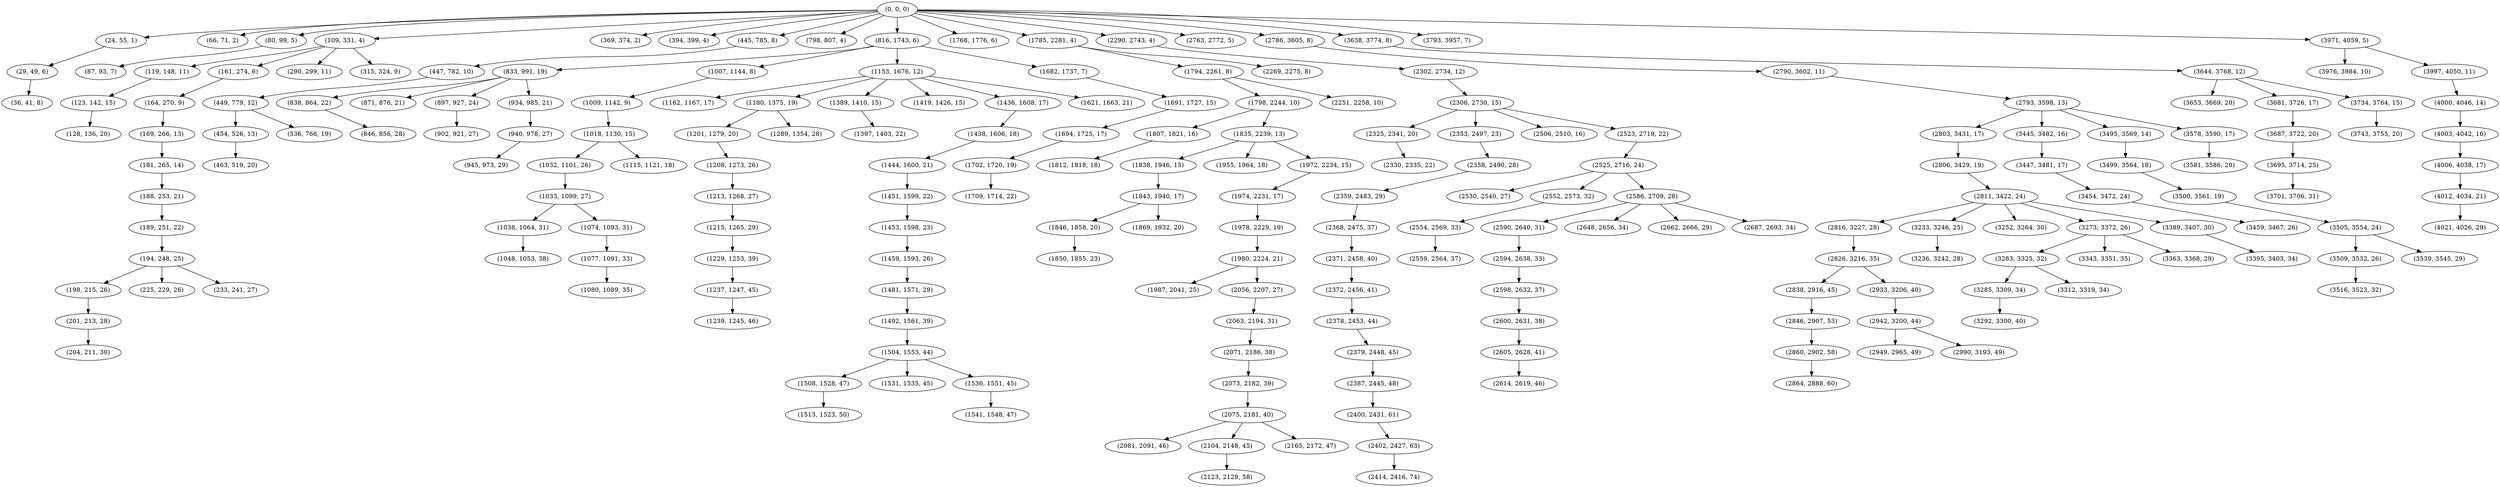 digraph tree {
    "(0, 0, 0)";
    "(24, 55, 1)";
    "(29, 49, 6)";
    "(36, 41, 8)";
    "(66, 71, 2)";
    "(80, 99, 5)";
    "(87, 93, 7)";
    "(109, 331, 4)";
    "(119, 148, 11)";
    "(123, 142, 15)";
    "(128, 136, 20)";
    "(161, 274, 6)";
    "(164, 270, 9)";
    "(169, 266, 13)";
    "(181, 265, 14)";
    "(188, 253, 21)";
    "(189, 251, 22)";
    "(194, 248, 25)";
    "(198, 215, 26)";
    "(201, 213, 28)";
    "(204, 211, 30)";
    "(225, 229, 26)";
    "(233, 241, 27)";
    "(290, 299, 11)";
    "(315, 324, 9)";
    "(369, 374, 2)";
    "(394, 399, 4)";
    "(445, 785, 8)";
    "(447, 782, 10)";
    "(449, 779, 12)";
    "(454, 526, 13)";
    "(463, 519, 20)";
    "(536, 766, 19)";
    "(798, 807, 4)";
    "(816, 1743, 6)";
    "(833, 991, 19)";
    "(838, 864, 22)";
    "(846, 856, 28)";
    "(871, 876, 21)";
    "(897, 927, 24)";
    "(902, 921, 27)";
    "(934, 985, 21)";
    "(940, 978, 27)";
    "(945, 973, 29)";
    "(1007, 1144, 8)";
    "(1009, 1142, 9)";
    "(1018, 1130, 15)";
    "(1032, 1101, 26)";
    "(1033, 1099, 27)";
    "(1038, 1064, 31)";
    "(1048, 1053, 38)";
    "(1074, 1093, 31)";
    "(1077, 1091, 33)";
    "(1080, 1089, 35)";
    "(1115, 1121, 18)";
    "(1153, 1676, 12)";
    "(1162, 1167, 17)";
    "(1180, 1375, 19)";
    "(1201, 1279, 20)";
    "(1208, 1273, 26)";
    "(1213, 1268, 27)";
    "(1215, 1265, 29)";
    "(1229, 1253, 39)";
    "(1237, 1247, 45)";
    "(1239, 1245, 46)";
    "(1289, 1354, 28)";
    "(1389, 1410, 15)";
    "(1397, 1403, 22)";
    "(1419, 1426, 15)";
    "(1436, 1608, 17)";
    "(1438, 1606, 18)";
    "(1444, 1600, 21)";
    "(1451, 1599, 22)";
    "(1453, 1598, 23)";
    "(1459, 1593, 26)";
    "(1481, 1571, 29)";
    "(1492, 1561, 39)";
    "(1504, 1553, 44)";
    "(1508, 1528, 47)";
    "(1513, 1523, 50)";
    "(1531, 1535, 45)";
    "(1536, 1551, 45)";
    "(1541, 1548, 47)";
    "(1621, 1663, 21)";
    "(1682, 1737, 7)";
    "(1691, 1727, 15)";
    "(1694, 1725, 17)";
    "(1702, 1720, 19)";
    "(1709, 1714, 22)";
    "(1768, 1776, 6)";
    "(1785, 2281, 4)";
    "(1794, 2261, 8)";
    "(1798, 2244, 10)";
    "(1807, 1821, 16)";
    "(1812, 1818, 18)";
    "(1835, 2239, 13)";
    "(1838, 1946, 15)";
    "(1843, 1940, 17)";
    "(1846, 1858, 20)";
    "(1850, 1855, 23)";
    "(1869, 1932, 20)";
    "(1955, 1964, 18)";
    "(1972, 2234, 15)";
    "(1974, 2231, 17)";
    "(1978, 2229, 19)";
    "(1980, 2224, 21)";
    "(1987, 2041, 25)";
    "(2056, 2207, 27)";
    "(2063, 2194, 31)";
    "(2071, 2186, 38)";
    "(2073, 2182, 39)";
    "(2075, 2181, 40)";
    "(2081, 2091, 46)";
    "(2104, 2148, 45)";
    "(2123, 2129, 58)";
    "(2165, 2172, 47)";
    "(2251, 2258, 10)";
    "(2269, 2275, 8)";
    "(2290, 2743, 4)";
    "(2302, 2734, 12)";
    "(2306, 2730, 15)";
    "(2325, 2341, 20)";
    "(2330, 2335, 22)";
    "(2353, 2497, 23)";
    "(2358, 2490, 28)";
    "(2359, 2483, 29)";
    "(2368, 2475, 37)";
    "(2371, 2458, 40)";
    "(2372, 2456, 41)";
    "(2378, 2453, 44)";
    "(2379, 2448, 45)";
    "(2387, 2445, 48)";
    "(2400, 2431, 61)";
    "(2402, 2427, 63)";
    "(2414, 2416, 74)";
    "(2506, 2510, 16)";
    "(2523, 2719, 22)";
    "(2525, 2716, 24)";
    "(2530, 2540, 27)";
    "(2552, 2573, 32)";
    "(2554, 2569, 33)";
    "(2559, 2564, 37)";
    "(2586, 2709, 28)";
    "(2590, 2640, 31)";
    "(2594, 2638, 33)";
    "(2598, 2632, 37)";
    "(2600, 2631, 38)";
    "(2605, 2628, 41)";
    "(2614, 2619, 46)";
    "(2648, 2656, 34)";
    "(2662, 2666, 29)";
    "(2687, 2693, 34)";
    "(2763, 2772, 5)";
    "(2786, 3605, 8)";
    "(2790, 3602, 11)";
    "(2793, 3598, 13)";
    "(2803, 3431, 17)";
    "(2806, 3429, 19)";
    "(2811, 3422, 24)";
    "(2816, 3227, 28)";
    "(2826, 3216, 35)";
    "(2838, 2916, 45)";
    "(2846, 2907, 53)";
    "(2860, 2902, 58)";
    "(2864, 2888, 60)";
    "(2933, 3206, 40)";
    "(2942, 3200, 44)";
    "(2949, 2965, 49)";
    "(2990, 3193, 49)";
    "(3233, 3246, 25)";
    "(3236, 3242, 28)";
    "(3252, 3264, 30)";
    "(3273, 3372, 26)";
    "(3283, 3325, 32)";
    "(3285, 3309, 34)";
    "(3292, 3300, 40)";
    "(3312, 3319, 34)";
    "(3343, 3351, 35)";
    "(3363, 3368, 29)";
    "(3389, 3407, 30)";
    "(3395, 3403, 34)";
    "(3445, 3482, 16)";
    "(3447, 3481, 17)";
    "(3454, 3472, 24)";
    "(3459, 3467, 26)";
    "(3495, 3569, 14)";
    "(3499, 3564, 18)";
    "(3500, 3561, 19)";
    "(3505, 3554, 24)";
    "(3509, 3532, 26)";
    "(3516, 3523, 32)";
    "(3539, 3545, 29)";
    "(3578, 3590, 17)";
    "(3581, 3586, 20)";
    "(3638, 3774, 8)";
    "(3644, 3768, 12)";
    "(3653, 3669, 20)";
    "(3681, 3726, 17)";
    "(3687, 3722, 20)";
    "(3695, 3714, 25)";
    "(3701, 3706, 31)";
    "(3734, 3764, 15)";
    "(3743, 3755, 20)";
    "(3793, 3957, 7)";
    "(3971, 4059, 5)";
    "(3976, 3984, 10)";
    "(3997, 4050, 11)";
    "(4000, 4046, 14)";
    "(4003, 4042, 16)";
    "(4006, 4038, 17)";
    "(4012, 4034, 21)";
    "(4021, 4026, 29)";
    "(0, 0, 0)" -> "(24, 55, 1)";
    "(0, 0, 0)" -> "(66, 71, 2)";
    "(0, 0, 0)" -> "(80, 99, 5)";
    "(0, 0, 0)" -> "(109, 331, 4)";
    "(0, 0, 0)" -> "(369, 374, 2)";
    "(0, 0, 0)" -> "(394, 399, 4)";
    "(0, 0, 0)" -> "(445, 785, 8)";
    "(0, 0, 0)" -> "(798, 807, 4)";
    "(0, 0, 0)" -> "(816, 1743, 6)";
    "(0, 0, 0)" -> "(1768, 1776, 6)";
    "(0, 0, 0)" -> "(1785, 2281, 4)";
    "(0, 0, 0)" -> "(2290, 2743, 4)";
    "(0, 0, 0)" -> "(2763, 2772, 5)";
    "(0, 0, 0)" -> "(2786, 3605, 8)";
    "(0, 0, 0)" -> "(3638, 3774, 8)";
    "(0, 0, 0)" -> "(3793, 3957, 7)";
    "(0, 0, 0)" -> "(3971, 4059, 5)";
    "(24, 55, 1)" -> "(29, 49, 6)";
    "(29, 49, 6)" -> "(36, 41, 8)";
    "(80, 99, 5)" -> "(87, 93, 7)";
    "(109, 331, 4)" -> "(119, 148, 11)";
    "(109, 331, 4)" -> "(161, 274, 6)";
    "(109, 331, 4)" -> "(290, 299, 11)";
    "(109, 331, 4)" -> "(315, 324, 9)";
    "(119, 148, 11)" -> "(123, 142, 15)";
    "(123, 142, 15)" -> "(128, 136, 20)";
    "(161, 274, 6)" -> "(164, 270, 9)";
    "(164, 270, 9)" -> "(169, 266, 13)";
    "(169, 266, 13)" -> "(181, 265, 14)";
    "(181, 265, 14)" -> "(188, 253, 21)";
    "(188, 253, 21)" -> "(189, 251, 22)";
    "(189, 251, 22)" -> "(194, 248, 25)";
    "(194, 248, 25)" -> "(198, 215, 26)";
    "(194, 248, 25)" -> "(225, 229, 26)";
    "(194, 248, 25)" -> "(233, 241, 27)";
    "(198, 215, 26)" -> "(201, 213, 28)";
    "(201, 213, 28)" -> "(204, 211, 30)";
    "(445, 785, 8)" -> "(447, 782, 10)";
    "(447, 782, 10)" -> "(449, 779, 12)";
    "(449, 779, 12)" -> "(454, 526, 13)";
    "(449, 779, 12)" -> "(536, 766, 19)";
    "(454, 526, 13)" -> "(463, 519, 20)";
    "(816, 1743, 6)" -> "(833, 991, 19)";
    "(816, 1743, 6)" -> "(1007, 1144, 8)";
    "(816, 1743, 6)" -> "(1153, 1676, 12)";
    "(816, 1743, 6)" -> "(1682, 1737, 7)";
    "(833, 991, 19)" -> "(838, 864, 22)";
    "(833, 991, 19)" -> "(871, 876, 21)";
    "(833, 991, 19)" -> "(897, 927, 24)";
    "(833, 991, 19)" -> "(934, 985, 21)";
    "(838, 864, 22)" -> "(846, 856, 28)";
    "(897, 927, 24)" -> "(902, 921, 27)";
    "(934, 985, 21)" -> "(940, 978, 27)";
    "(940, 978, 27)" -> "(945, 973, 29)";
    "(1007, 1144, 8)" -> "(1009, 1142, 9)";
    "(1009, 1142, 9)" -> "(1018, 1130, 15)";
    "(1018, 1130, 15)" -> "(1032, 1101, 26)";
    "(1018, 1130, 15)" -> "(1115, 1121, 18)";
    "(1032, 1101, 26)" -> "(1033, 1099, 27)";
    "(1033, 1099, 27)" -> "(1038, 1064, 31)";
    "(1033, 1099, 27)" -> "(1074, 1093, 31)";
    "(1038, 1064, 31)" -> "(1048, 1053, 38)";
    "(1074, 1093, 31)" -> "(1077, 1091, 33)";
    "(1077, 1091, 33)" -> "(1080, 1089, 35)";
    "(1153, 1676, 12)" -> "(1162, 1167, 17)";
    "(1153, 1676, 12)" -> "(1180, 1375, 19)";
    "(1153, 1676, 12)" -> "(1389, 1410, 15)";
    "(1153, 1676, 12)" -> "(1419, 1426, 15)";
    "(1153, 1676, 12)" -> "(1436, 1608, 17)";
    "(1153, 1676, 12)" -> "(1621, 1663, 21)";
    "(1180, 1375, 19)" -> "(1201, 1279, 20)";
    "(1180, 1375, 19)" -> "(1289, 1354, 28)";
    "(1201, 1279, 20)" -> "(1208, 1273, 26)";
    "(1208, 1273, 26)" -> "(1213, 1268, 27)";
    "(1213, 1268, 27)" -> "(1215, 1265, 29)";
    "(1215, 1265, 29)" -> "(1229, 1253, 39)";
    "(1229, 1253, 39)" -> "(1237, 1247, 45)";
    "(1237, 1247, 45)" -> "(1239, 1245, 46)";
    "(1389, 1410, 15)" -> "(1397, 1403, 22)";
    "(1436, 1608, 17)" -> "(1438, 1606, 18)";
    "(1438, 1606, 18)" -> "(1444, 1600, 21)";
    "(1444, 1600, 21)" -> "(1451, 1599, 22)";
    "(1451, 1599, 22)" -> "(1453, 1598, 23)";
    "(1453, 1598, 23)" -> "(1459, 1593, 26)";
    "(1459, 1593, 26)" -> "(1481, 1571, 29)";
    "(1481, 1571, 29)" -> "(1492, 1561, 39)";
    "(1492, 1561, 39)" -> "(1504, 1553, 44)";
    "(1504, 1553, 44)" -> "(1508, 1528, 47)";
    "(1504, 1553, 44)" -> "(1531, 1535, 45)";
    "(1504, 1553, 44)" -> "(1536, 1551, 45)";
    "(1508, 1528, 47)" -> "(1513, 1523, 50)";
    "(1536, 1551, 45)" -> "(1541, 1548, 47)";
    "(1682, 1737, 7)" -> "(1691, 1727, 15)";
    "(1691, 1727, 15)" -> "(1694, 1725, 17)";
    "(1694, 1725, 17)" -> "(1702, 1720, 19)";
    "(1702, 1720, 19)" -> "(1709, 1714, 22)";
    "(1785, 2281, 4)" -> "(1794, 2261, 8)";
    "(1785, 2281, 4)" -> "(2269, 2275, 8)";
    "(1794, 2261, 8)" -> "(1798, 2244, 10)";
    "(1794, 2261, 8)" -> "(2251, 2258, 10)";
    "(1798, 2244, 10)" -> "(1807, 1821, 16)";
    "(1798, 2244, 10)" -> "(1835, 2239, 13)";
    "(1807, 1821, 16)" -> "(1812, 1818, 18)";
    "(1835, 2239, 13)" -> "(1838, 1946, 15)";
    "(1835, 2239, 13)" -> "(1955, 1964, 18)";
    "(1835, 2239, 13)" -> "(1972, 2234, 15)";
    "(1838, 1946, 15)" -> "(1843, 1940, 17)";
    "(1843, 1940, 17)" -> "(1846, 1858, 20)";
    "(1843, 1940, 17)" -> "(1869, 1932, 20)";
    "(1846, 1858, 20)" -> "(1850, 1855, 23)";
    "(1972, 2234, 15)" -> "(1974, 2231, 17)";
    "(1974, 2231, 17)" -> "(1978, 2229, 19)";
    "(1978, 2229, 19)" -> "(1980, 2224, 21)";
    "(1980, 2224, 21)" -> "(1987, 2041, 25)";
    "(1980, 2224, 21)" -> "(2056, 2207, 27)";
    "(2056, 2207, 27)" -> "(2063, 2194, 31)";
    "(2063, 2194, 31)" -> "(2071, 2186, 38)";
    "(2071, 2186, 38)" -> "(2073, 2182, 39)";
    "(2073, 2182, 39)" -> "(2075, 2181, 40)";
    "(2075, 2181, 40)" -> "(2081, 2091, 46)";
    "(2075, 2181, 40)" -> "(2104, 2148, 45)";
    "(2075, 2181, 40)" -> "(2165, 2172, 47)";
    "(2104, 2148, 45)" -> "(2123, 2129, 58)";
    "(2290, 2743, 4)" -> "(2302, 2734, 12)";
    "(2302, 2734, 12)" -> "(2306, 2730, 15)";
    "(2306, 2730, 15)" -> "(2325, 2341, 20)";
    "(2306, 2730, 15)" -> "(2353, 2497, 23)";
    "(2306, 2730, 15)" -> "(2506, 2510, 16)";
    "(2306, 2730, 15)" -> "(2523, 2719, 22)";
    "(2325, 2341, 20)" -> "(2330, 2335, 22)";
    "(2353, 2497, 23)" -> "(2358, 2490, 28)";
    "(2358, 2490, 28)" -> "(2359, 2483, 29)";
    "(2359, 2483, 29)" -> "(2368, 2475, 37)";
    "(2368, 2475, 37)" -> "(2371, 2458, 40)";
    "(2371, 2458, 40)" -> "(2372, 2456, 41)";
    "(2372, 2456, 41)" -> "(2378, 2453, 44)";
    "(2378, 2453, 44)" -> "(2379, 2448, 45)";
    "(2379, 2448, 45)" -> "(2387, 2445, 48)";
    "(2387, 2445, 48)" -> "(2400, 2431, 61)";
    "(2400, 2431, 61)" -> "(2402, 2427, 63)";
    "(2402, 2427, 63)" -> "(2414, 2416, 74)";
    "(2523, 2719, 22)" -> "(2525, 2716, 24)";
    "(2525, 2716, 24)" -> "(2530, 2540, 27)";
    "(2525, 2716, 24)" -> "(2552, 2573, 32)";
    "(2525, 2716, 24)" -> "(2586, 2709, 28)";
    "(2552, 2573, 32)" -> "(2554, 2569, 33)";
    "(2554, 2569, 33)" -> "(2559, 2564, 37)";
    "(2586, 2709, 28)" -> "(2590, 2640, 31)";
    "(2586, 2709, 28)" -> "(2648, 2656, 34)";
    "(2586, 2709, 28)" -> "(2662, 2666, 29)";
    "(2586, 2709, 28)" -> "(2687, 2693, 34)";
    "(2590, 2640, 31)" -> "(2594, 2638, 33)";
    "(2594, 2638, 33)" -> "(2598, 2632, 37)";
    "(2598, 2632, 37)" -> "(2600, 2631, 38)";
    "(2600, 2631, 38)" -> "(2605, 2628, 41)";
    "(2605, 2628, 41)" -> "(2614, 2619, 46)";
    "(2786, 3605, 8)" -> "(2790, 3602, 11)";
    "(2790, 3602, 11)" -> "(2793, 3598, 13)";
    "(2793, 3598, 13)" -> "(2803, 3431, 17)";
    "(2793, 3598, 13)" -> "(3445, 3482, 16)";
    "(2793, 3598, 13)" -> "(3495, 3569, 14)";
    "(2793, 3598, 13)" -> "(3578, 3590, 17)";
    "(2803, 3431, 17)" -> "(2806, 3429, 19)";
    "(2806, 3429, 19)" -> "(2811, 3422, 24)";
    "(2811, 3422, 24)" -> "(2816, 3227, 28)";
    "(2811, 3422, 24)" -> "(3233, 3246, 25)";
    "(2811, 3422, 24)" -> "(3252, 3264, 30)";
    "(2811, 3422, 24)" -> "(3273, 3372, 26)";
    "(2811, 3422, 24)" -> "(3389, 3407, 30)";
    "(2816, 3227, 28)" -> "(2826, 3216, 35)";
    "(2826, 3216, 35)" -> "(2838, 2916, 45)";
    "(2826, 3216, 35)" -> "(2933, 3206, 40)";
    "(2838, 2916, 45)" -> "(2846, 2907, 53)";
    "(2846, 2907, 53)" -> "(2860, 2902, 58)";
    "(2860, 2902, 58)" -> "(2864, 2888, 60)";
    "(2933, 3206, 40)" -> "(2942, 3200, 44)";
    "(2942, 3200, 44)" -> "(2949, 2965, 49)";
    "(2942, 3200, 44)" -> "(2990, 3193, 49)";
    "(3233, 3246, 25)" -> "(3236, 3242, 28)";
    "(3273, 3372, 26)" -> "(3283, 3325, 32)";
    "(3273, 3372, 26)" -> "(3343, 3351, 35)";
    "(3273, 3372, 26)" -> "(3363, 3368, 29)";
    "(3283, 3325, 32)" -> "(3285, 3309, 34)";
    "(3283, 3325, 32)" -> "(3312, 3319, 34)";
    "(3285, 3309, 34)" -> "(3292, 3300, 40)";
    "(3389, 3407, 30)" -> "(3395, 3403, 34)";
    "(3445, 3482, 16)" -> "(3447, 3481, 17)";
    "(3447, 3481, 17)" -> "(3454, 3472, 24)";
    "(3454, 3472, 24)" -> "(3459, 3467, 26)";
    "(3495, 3569, 14)" -> "(3499, 3564, 18)";
    "(3499, 3564, 18)" -> "(3500, 3561, 19)";
    "(3500, 3561, 19)" -> "(3505, 3554, 24)";
    "(3505, 3554, 24)" -> "(3509, 3532, 26)";
    "(3505, 3554, 24)" -> "(3539, 3545, 29)";
    "(3509, 3532, 26)" -> "(3516, 3523, 32)";
    "(3578, 3590, 17)" -> "(3581, 3586, 20)";
    "(3638, 3774, 8)" -> "(3644, 3768, 12)";
    "(3644, 3768, 12)" -> "(3653, 3669, 20)";
    "(3644, 3768, 12)" -> "(3681, 3726, 17)";
    "(3644, 3768, 12)" -> "(3734, 3764, 15)";
    "(3681, 3726, 17)" -> "(3687, 3722, 20)";
    "(3687, 3722, 20)" -> "(3695, 3714, 25)";
    "(3695, 3714, 25)" -> "(3701, 3706, 31)";
    "(3734, 3764, 15)" -> "(3743, 3755, 20)";
    "(3971, 4059, 5)" -> "(3976, 3984, 10)";
    "(3971, 4059, 5)" -> "(3997, 4050, 11)";
    "(3997, 4050, 11)" -> "(4000, 4046, 14)";
    "(4000, 4046, 14)" -> "(4003, 4042, 16)";
    "(4003, 4042, 16)" -> "(4006, 4038, 17)";
    "(4006, 4038, 17)" -> "(4012, 4034, 21)";
    "(4012, 4034, 21)" -> "(4021, 4026, 29)";
}

